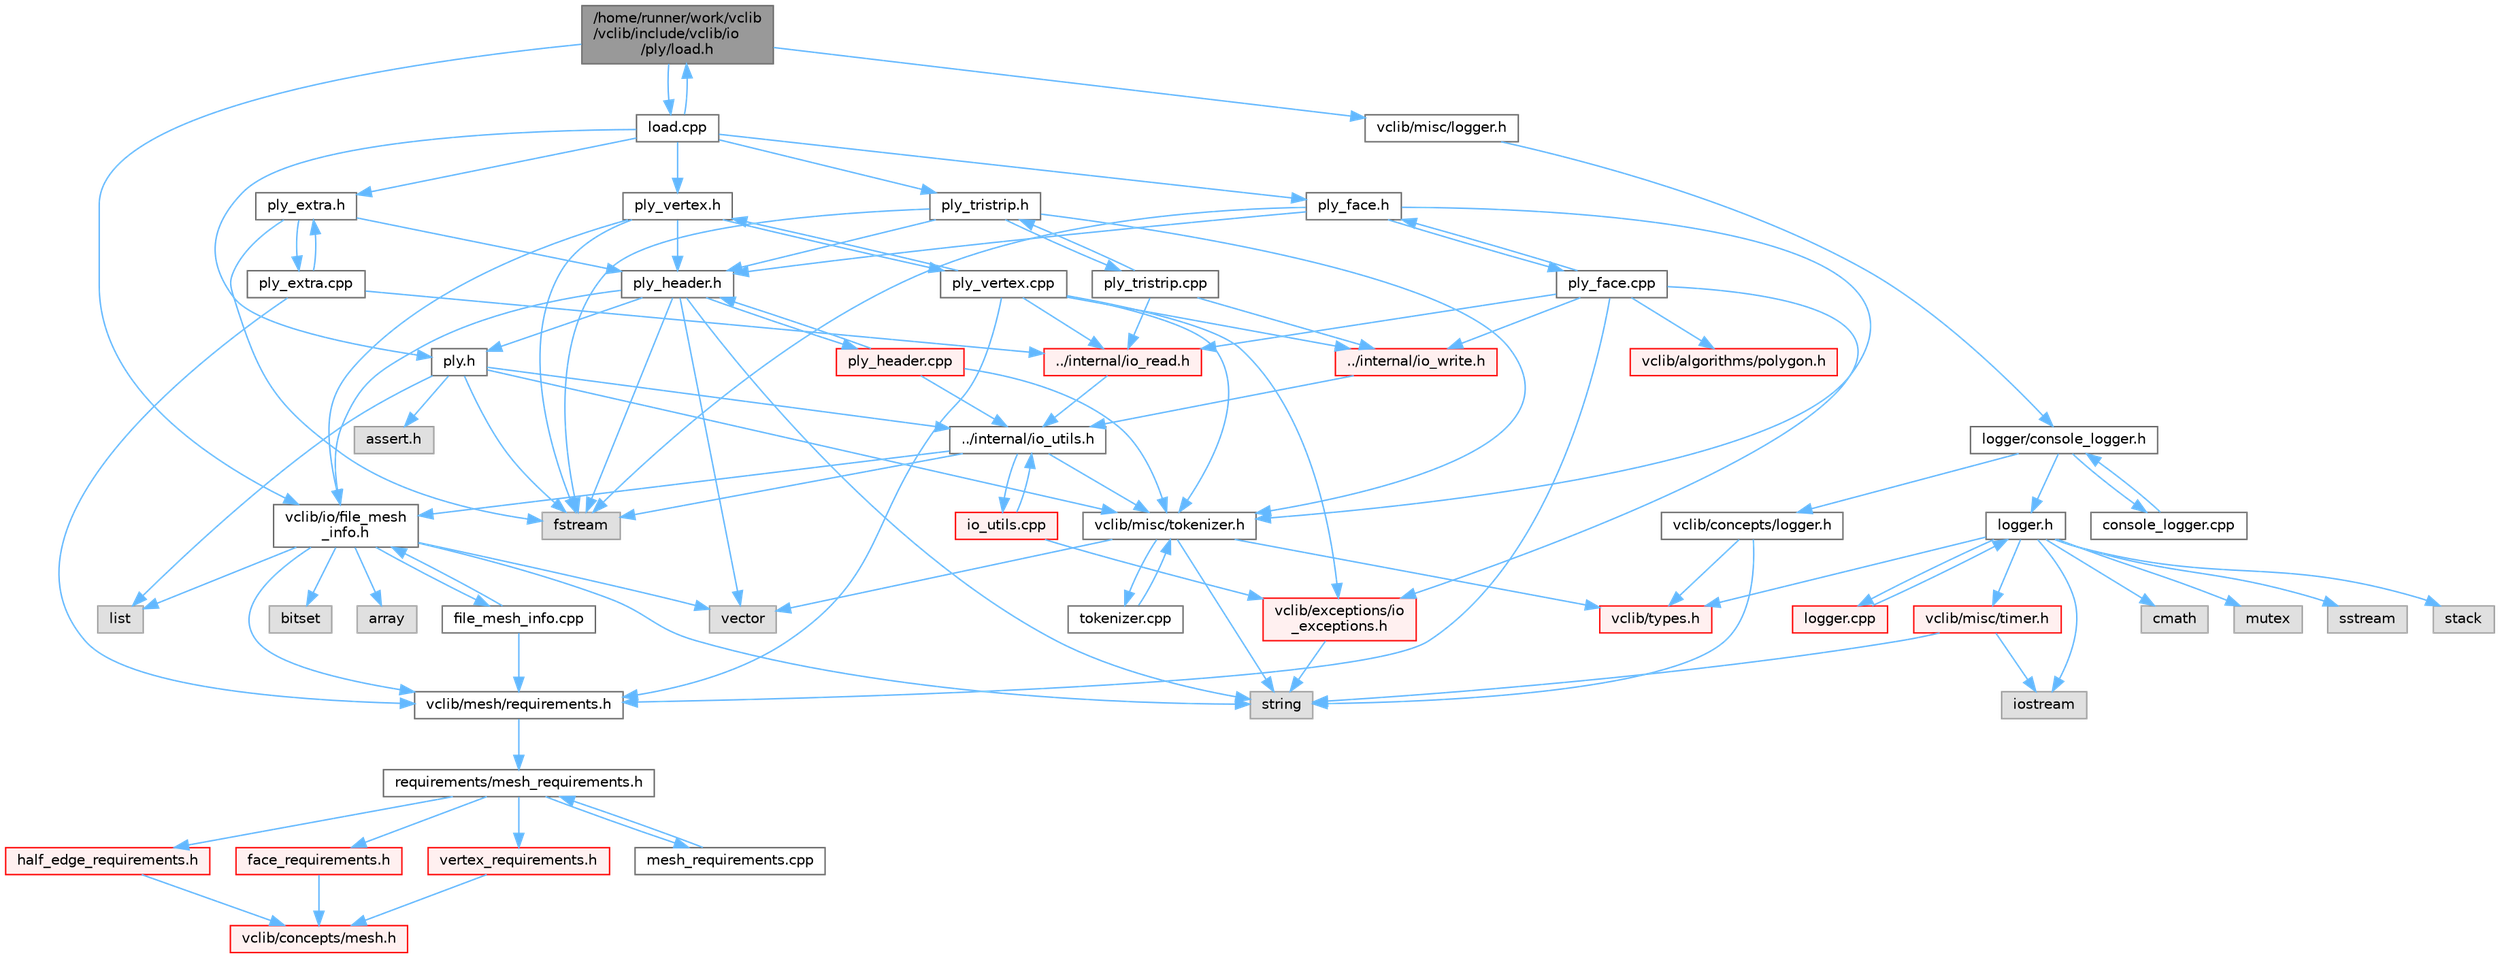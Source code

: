 digraph "/home/runner/work/vclib/vclib/include/vclib/io/ply/load.h"
{
 // LATEX_PDF_SIZE
  bgcolor="transparent";
  edge [fontname=Helvetica,fontsize=10,labelfontname=Helvetica,labelfontsize=10];
  node [fontname=Helvetica,fontsize=10,shape=box,height=0.2,width=0.4];
  Node1 [label="/home/runner/work/vclib\l/vclib/include/vclib/io\l/ply/load.h",height=0.2,width=0.4,color="gray40", fillcolor="grey60", style="filled", fontcolor="black",tooltip=" "];
  Node1 -> Node2 [color="steelblue1",style="solid"];
  Node2 [label="vclib/io/file_mesh\l_info.h",height=0.2,width=0.4,color="grey40", fillcolor="white", style="filled",URL="$file__mesh__info_8h.html",tooltip=" "];
  Node2 -> Node3 [color="steelblue1",style="solid"];
  Node3 [label="array",height=0.2,width=0.4,color="grey60", fillcolor="#E0E0E0", style="filled",tooltip=" "];
  Node2 -> Node4 [color="steelblue1",style="solid"];
  Node4 [label="list",height=0.2,width=0.4,color="grey60", fillcolor="#E0E0E0", style="filled",tooltip=" "];
  Node2 -> Node5 [color="steelblue1",style="solid"];
  Node5 [label="string",height=0.2,width=0.4,color="grey60", fillcolor="#E0E0E0", style="filled",tooltip=" "];
  Node2 -> Node6 [color="steelblue1",style="solid"];
  Node6 [label="vector",height=0.2,width=0.4,color="grey60", fillcolor="#E0E0E0", style="filled",tooltip=" "];
  Node2 -> Node7 [color="steelblue1",style="solid"];
  Node7 [label="bitset",height=0.2,width=0.4,color="grey60", fillcolor="#E0E0E0", style="filled",tooltip=" "];
  Node2 -> Node8 [color="steelblue1",style="solid"];
  Node8 [label="vclib/mesh/requirements.h",height=0.2,width=0.4,color="grey40", fillcolor="white", style="filled",URL="$requirements_8h.html",tooltip=" "];
  Node8 -> Node9 [color="steelblue1",style="solid"];
  Node9 [label="requirements/mesh_requirements.h",height=0.2,width=0.4,color="grey40", fillcolor="white", style="filled",URL="$mesh__requirements_8h.html",tooltip=" "];
  Node9 -> Node10 [color="steelblue1",style="solid"];
  Node10 [label="half_edge_requirements.h",height=0.2,width=0.4,color="red", fillcolor="#FFF0F0", style="filled",URL="$half__edge__requirements_8h.html",tooltip=" "];
  Node10 -> Node11 [color="steelblue1",style="solid"];
  Node11 [label="vclib/concepts/mesh.h",height=0.2,width=0.4,color="red", fillcolor="#FFF0F0", style="filled",URL="$concepts_2mesh_8h.html",tooltip=" "];
  Node9 -> Node156 [color="steelblue1",style="solid"];
  Node156 [label="face_requirements.h",height=0.2,width=0.4,color="red", fillcolor="#FFF0F0", style="filled",URL="$face__requirements_8h.html",tooltip=" "];
  Node156 -> Node11 [color="steelblue1",style="solid"];
  Node9 -> Node76 [color="steelblue1",style="solid"];
  Node76 [label="vertex_requirements.h",height=0.2,width=0.4,color="red", fillcolor="#FFF0F0", style="filled",URL="$vertex__requirements_8h.html",tooltip=" "];
  Node76 -> Node11 [color="steelblue1",style="solid"];
  Node9 -> Node181 [color="steelblue1",style="solid"];
  Node181 [label="mesh_requirements.cpp",height=0.2,width=0.4,color="grey40", fillcolor="white", style="filled",URL="$mesh__requirements_8cpp.html",tooltip=" "];
  Node181 -> Node9 [color="steelblue1",style="solid"];
  Node2 -> Node182 [color="steelblue1",style="solid"];
  Node182 [label="file_mesh_info.cpp",height=0.2,width=0.4,color="grey40", fillcolor="white", style="filled",URL="$file__mesh__info_8cpp.html",tooltip=" "];
  Node182 -> Node2 [color="steelblue1",style="solid"];
  Node182 -> Node8 [color="steelblue1",style="solid"];
  Node1 -> Node183 [color="steelblue1",style="solid"];
  Node183 [label="vclib/misc/logger.h",height=0.2,width=0.4,color="grey40", fillcolor="white", style="filled",URL="$misc_2logger_8h.html",tooltip=" "];
  Node183 -> Node184 [color="steelblue1",style="solid"];
  Node184 [label="logger/console_logger.h",height=0.2,width=0.4,color="grey40", fillcolor="white", style="filled",URL="$console__logger_8h.html",tooltip=" "];
  Node184 -> Node185 [color="steelblue1",style="solid"];
  Node185 [label="logger.h",height=0.2,width=0.4,color="grey40", fillcolor="white", style="filled",URL="$misc_2logger_2logger_8h.html",tooltip=" "];
  Node185 -> Node41 [color="steelblue1",style="solid"];
  Node41 [label="cmath",height=0.2,width=0.4,color="grey60", fillcolor="#E0E0E0", style="filled",tooltip=" "];
  Node185 -> Node186 [color="steelblue1",style="solid"];
  Node186 [label="iostream",height=0.2,width=0.4,color="grey60", fillcolor="#E0E0E0", style="filled",tooltip=" "];
  Node185 -> Node187 [color="steelblue1",style="solid"];
  Node187 [label="mutex",height=0.2,width=0.4,color="grey60", fillcolor="#E0E0E0", style="filled",tooltip=" "];
  Node185 -> Node188 [color="steelblue1",style="solid"];
  Node188 [label="sstream",height=0.2,width=0.4,color="grey60", fillcolor="#E0E0E0", style="filled",tooltip=" "];
  Node185 -> Node189 [color="steelblue1",style="solid"];
  Node189 [label="stack",height=0.2,width=0.4,color="grey60", fillcolor="#E0E0E0", style="filled",tooltip=" "];
  Node185 -> Node190 [color="steelblue1",style="solid"];
  Node190 [label="vclib/misc/timer.h",height=0.2,width=0.4,color="red", fillcolor="#FFF0F0", style="filled",URL="$timer_8h.html",tooltip=" "];
  Node190 -> Node186 [color="steelblue1",style="solid"];
  Node190 -> Node5 [color="steelblue1",style="solid"];
  Node185 -> Node15 [color="steelblue1",style="solid"];
  Node15 [label="vclib/types.h",height=0.2,width=0.4,color="red", fillcolor="#FFF0F0", style="filled",URL="$types_8h.html",tooltip=" "];
  Node185 -> Node194 [color="steelblue1",style="solid"];
  Node194 [label="logger.cpp",height=0.2,width=0.4,color="red", fillcolor="#FFF0F0", style="filled",URL="$logger_8cpp.html",tooltip=" "];
  Node194 -> Node185 [color="steelblue1",style="solid"];
  Node184 -> Node196 [color="steelblue1",style="solid"];
  Node196 [label="vclib/concepts/logger.h",height=0.2,width=0.4,color="grey40", fillcolor="white", style="filled",URL="$concepts_2logger_8h.html",tooltip=" "];
  Node196 -> Node5 [color="steelblue1",style="solid"];
  Node196 -> Node15 [color="steelblue1",style="solid"];
  Node184 -> Node197 [color="steelblue1",style="solid"];
  Node197 [label="console_logger.cpp",height=0.2,width=0.4,color="grey40", fillcolor="white", style="filled",URL="$console__logger_8cpp.html",tooltip=" "];
  Node197 -> Node184 [color="steelblue1",style="solid"];
  Node1 -> Node198 [color="steelblue1",style="solid"];
  Node198 [label="load.cpp",height=0.2,width=0.4,color="grey40", fillcolor="white", style="filled",URL="$ply_2load_8cpp.html",tooltip=" "];
  Node198 -> Node1 [color="steelblue1",style="solid"];
  Node198 -> Node199 [color="steelblue1",style="solid"];
  Node199 [label="ply.h",height=0.2,width=0.4,color="grey40", fillcolor="white", style="filled",URL="$ply_8h.html",tooltip=" "];
  Node199 -> Node22 [color="steelblue1",style="solid"];
  Node22 [label="assert.h",height=0.2,width=0.4,color="grey60", fillcolor="#E0E0E0", style="filled",tooltip=" "];
  Node199 -> Node200 [color="steelblue1",style="solid"];
  Node200 [label="fstream",height=0.2,width=0.4,color="grey60", fillcolor="#E0E0E0", style="filled",tooltip=" "];
  Node199 -> Node4 [color="steelblue1",style="solid"];
  Node199 -> Node201 [color="steelblue1",style="solid"];
  Node201 [label="vclib/misc/tokenizer.h",height=0.2,width=0.4,color="grey40", fillcolor="white", style="filled",URL="$tokenizer_8h.html",tooltip=" "];
  Node201 -> Node5 [color="steelblue1",style="solid"];
  Node201 -> Node6 [color="steelblue1",style="solid"];
  Node201 -> Node15 [color="steelblue1",style="solid"];
  Node201 -> Node202 [color="steelblue1",style="solid"];
  Node202 [label="tokenizer.cpp",height=0.2,width=0.4,color="grey40", fillcolor="white", style="filled",URL="$tokenizer_8cpp.html",tooltip=" "];
  Node202 -> Node201 [color="steelblue1",style="solid"];
  Node199 -> Node203 [color="steelblue1",style="solid"];
  Node203 [label="../internal/io_utils.h",height=0.2,width=0.4,color="grey40", fillcolor="white", style="filled",URL="$io__utils_8h.html",tooltip=" "];
  Node203 -> Node200 [color="steelblue1",style="solid"];
  Node203 -> Node2 [color="steelblue1",style="solid"];
  Node203 -> Node201 [color="steelblue1",style="solid"];
  Node203 -> Node204 [color="steelblue1",style="solid"];
  Node204 [label="io_utils.cpp",height=0.2,width=0.4,color="red", fillcolor="#FFF0F0", style="filled",URL="$io__utils_8cpp.html",tooltip=" "];
  Node204 -> Node203 [color="steelblue1",style="solid"];
  Node204 -> Node205 [color="steelblue1",style="solid"];
  Node205 [label="vclib/exceptions/io\l_exceptions.h",height=0.2,width=0.4,color="red", fillcolor="#FFF0F0", style="filled",URL="$io__exceptions_8h.html",tooltip=" "];
  Node205 -> Node5 [color="steelblue1",style="solid"];
  Node198 -> Node212 [color="steelblue1",style="solid"];
  Node212 [label="ply_vertex.h",height=0.2,width=0.4,color="grey40", fillcolor="white", style="filled",URL="$ply__vertex_8h.html",tooltip=" "];
  Node212 -> Node2 [color="steelblue1",style="solid"];
  Node212 -> Node213 [color="steelblue1",style="solid"];
  Node213 [label="ply_header.h",height=0.2,width=0.4,color="grey40", fillcolor="white", style="filled",URL="$ply__header_8h.html",tooltip=" "];
  Node213 -> Node6 [color="steelblue1",style="solid"];
  Node213 -> Node5 [color="steelblue1",style="solid"];
  Node213 -> Node200 [color="steelblue1",style="solid"];
  Node213 -> Node2 [color="steelblue1",style="solid"];
  Node213 -> Node199 [color="steelblue1",style="solid"];
  Node213 -> Node214 [color="steelblue1",style="solid"];
  Node214 [label="ply_header.cpp",height=0.2,width=0.4,color="red", fillcolor="#FFF0F0", style="filled",URL="$ply__header_8cpp.html",tooltip=" "];
  Node214 -> Node213 [color="steelblue1",style="solid"];
  Node214 -> Node201 [color="steelblue1",style="solid"];
  Node214 -> Node203 [color="steelblue1",style="solid"];
  Node212 -> Node200 [color="steelblue1",style="solid"];
  Node212 -> Node216 [color="steelblue1",style="solid"];
  Node216 [label="ply_vertex.cpp",height=0.2,width=0.4,color="grey40", fillcolor="white", style="filled",URL="$ply__vertex_8cpp.html",tooltip=" "];
  Node216 -> Node212 [color="steelblue1",style="solid"];
  Node216 -> Node201 [color="steelblue1",style="solid"];
  Node216 -> Node8 [color="steelblue1",style="solid"];
  Node216 -> Node205 [color="steelblue1",style="solid"];
  Node216 -> Node217 [color="steelblue1",style="solid"];
  Node217 [label="../internal/io_read.h",height=0.2,width=0.4,color="red", fillcolor="#FFF0F0", style="filled",URL="$io__read_8h.html",tooltip=" "];
  Node217 -> Node203 [color="steelblue1",style="solid"];
  Node216 -> Node219 [color="steelblue1",style="solid"];
  Node219 [label="../internal/io_write.h",height=0.2,width=0.4,color="red", fillcolor="#FFF0F0", style="filled",URL="$io__write_8h.html",tooltip=" "];
  Node219 -> Node203 [color="steelblue1",style="solid"];
  Node198 -> Node221 [color="steelblue1",style="solid"];
  Node221 [label="ply_face.h",height=0.2,width=0.4,color="grey40", fillcolor="white", style="filled",URL="$ply__face_8h.html",tooltip=" "];
  Node221 -> Node200 [color="steelblue1",style="solid"];
  Node221 -> Node201 [color="steelblue1",style="solid"];
  Node221 -> Node213 [color="steelblue1",style="solid"];
  Node221 -> Node222 [color="steelblue1",style="solid"];
  Node222 [label="ply_face.cpp",height=0.2,width=0.4,color="grey40", fillcolor="white", style="filled",URL="$ply__face_8cpp.html",tooltip=" "];
  Node222 -> Node221 [color="steelblue1",style="solid"];
  Node222 -> Node223 [color="steelblue1",style="solid"];
  Node223 [label="vclib/algorithms/polygon.h",height=0.2,width=0.4,color="red", fillcolor="#FFF0F0", style="filled",URL="$algorithms_2polygon_8h.html",tooltip=" "];
  Node222 -> Node205 [color="steelblue1",style="solid"];
  Node222 -> Node8 [color="steelblue1",style="solid"];
  Node222 -> Node217 [color="steelblue1",style="solid"];
  Node222 -> Node219 [color="steelblue1",style="solid"];
  Node198 -> Node270 [color="steelblue1",style="solid"];
  Node270 [label="ply_tristrip.h",height=0.2,width=0.4,color="grey40", fillcolor="white", style="filled",URL="$ply__tristrip_8h.html",tooltip=" "];
  Node270 -> Node213 [color="steelblue1",style="solid"];
  Node270 -> Node200 [color="steelblue1",style="solid"];
  Node270 -> Node201 [color="steelblue1",style="solid"];
  Node270 -> Node271 [color="steelblue1",style="solid"];
  Node271 [label="ply_tristrip.cpp",height=0.2,width=0.4,color="grey40", fillcolor="white", style="filled",URL="$ply__tristrip_8cpp.html",tooltip=" "];
  Node271 -> Node270 [color="steelblue1",style="solid"];
  Node271 -> Node217 [color="steelblue1",style="solid"];
  Node271 -> Node219 [color="steelblue1",style="solid"];
  Node198 -> Node272 [color="steelblue1",style="solid"];
  Node272 [label="ply_extra.h",height=0.2,width=0.4,color="grey40", fillcolor="white", style="filled",URL="$ply__extra_8h.html",tooltip=" "];
  Node272 -> Node213 [color="steelblue1",style="solid"];
  Node272 -> Node200 [color="steelblue1",style="solid"];
  Node272 -> Node273 [color="steelblue1",style="solid"];
  Node273 [label="ply_extra.cpp",height=0.2,width=0.4,color="grey40", fillcolor="white", style="filled",URL="$ply__extra_8cpp.html",tooltip=" "];
  Node273 -> Node272 [color="steelblue1",style="solid"];
  Node273 -> Node217 [color="steelblue1",style="solid"];
  Node273 -> Node8 [color="steelblue1",style="solid"];
}
